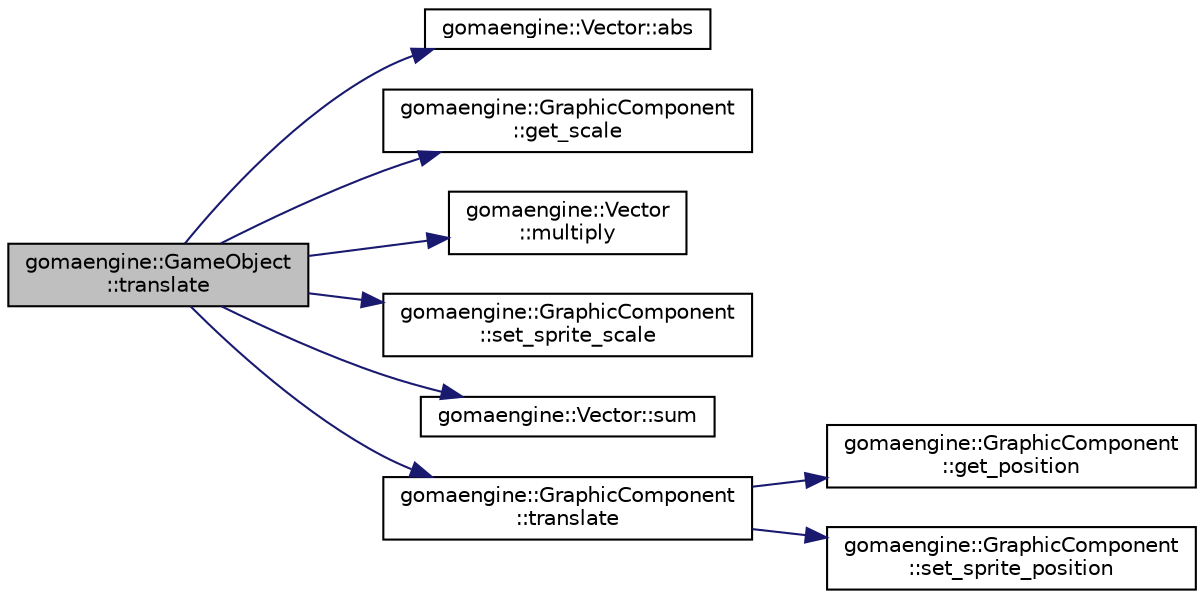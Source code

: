 digraph "gomaengine::GameObject::translate"
{
 // LATEX_PDF_SIZE
  edge [fontname="Helvetica",fontsize="10",labelfontname="Helvetica",labelfontsize="10"];
  node [fontname="Helvetica",fontsize="10",shape=record];
  rankdir="LR";
  Node1 [label="gomaengine::GameObject\l::translate",height=0.2,width=0.4,color="black", fillcolor="grey75", style="filled", fontcolor="black",tooltip="Funcion que traslada la posicion abstracta del modelo"];
  Node1 -> Node2 [color="midnightblue",fontsize="10",style="solid",fontname="Helvetica"];
  Node2 [label="gomaengine::Vector::abs",height=0.2,width=0.4,color="black", fillcolor="white", style="filled",URL="$structgomaengine_1_1_vector.html#a5ceadf12bf1e8892db9c0db7950dc6aa",tooltip="Funcion que aplica el valor absoluto sobre todas la dimensiones del Vector"];
  Node1 -> Node3 [color="midnightblue",fontsize="10",style="solid",fontname="Helvetica"];
  Node3 [label="gomaengine::GraphicComponent\l::get_scale",height=0.2,width=0.4,color="black", fillcolor="white", style="filled",URL="$classgomaengine_1_1_graphic_component.html#aa915e39c124efc213680b0fe19064243",tooltip="Funcion que retorna el Vector del escalamiento de la textura"];
  Node1 -> Node4 [color="midnightblue",fontsize="10",style="solid",fontname="Helvetica"];
  Node4 [label="gomaengine::Vector\l::multiply",height=0.2,width=0.4,color="black", fillcolor="white", style="filled",URL="$structgomaengine_1_1_vector.html#ad477270cac80be776c49e2e8ac1c01b9",tooltip="Funcion que multiplica el Vector por una constante y lo devuelve."];
  Node1 -> Node5 [color="midnightblue",fontsize="10",style="solid",fontname="Helvetica"];
  Node5 [label="gomaengine::GraphicComponent\l::set_sprite_scale",height=0.2,width=0.4,color="black", fillcolor="white", style="filled",URL="$classgomaengine_1_1_graphic_component.html#a708d6eba4c526cb69a936fb1f39e27f8",tooltip="Funcion que establece la escala del sprite en la textura"];
  Node1 -> Node6 [color="midnightblue",fontsize="10",style="solid",fontname="Helvetica"];
  Node6 [label="gomaengine::Vector::sum",height=0.2,width=0.4,color="black", fillcolor="white", style="filled",URL="$structgomaengine_1_1_vector.html#a100ddaaf3d3b3ea580f643636a4a7c38",tooltip="Sum between this vector and another"];
  Node1 -> Node7 [color="midnightblue",fontsize="10",style="solid",fontname="Helvetica"];
  Node7 [label="gomaengine::GraphicComponent\l::translate",height=0.2,width=0.4,color="black", fillcolor="white", style="filled",URL="$classgomaengine_1_1_graphic_component.html#a60abcce9508d24275db357eb9dba2df4",tooltip="Funcion para mover de posicion la posicion de la textura"];
  Node7 -> Node8 [color="midnightblue",fontsize="10",style="solid",fontname="Helvetica"];
  Node8 [label="gomaengine::GraphicComponent\l::get_position",height=0.2,width=0.4,color="black", fillcolor="white", style="filled",URL="$classgomaengine_1_1_graphic_component.html#aeb5fec2c36cd19cb703c2114da226f01",tooltip="Funcion que retorna el"];
  Node7 -> Node9 [color="midnightblue",fontsize="10",style="solid",fontname="Helvetica"];
  Node9 [label="gomaengine::GraphicComponent\l::set_sprite_position",height=0.2,width=0.4,color="black", fillcolor="white", style="filled",URL="$classgomaengine_1_1_graphic_component.html#a7a1b85a01fe69e94157eb3b61537f360",tooltip="Funcion que establece la posicion del sprite de la textura"];
}
